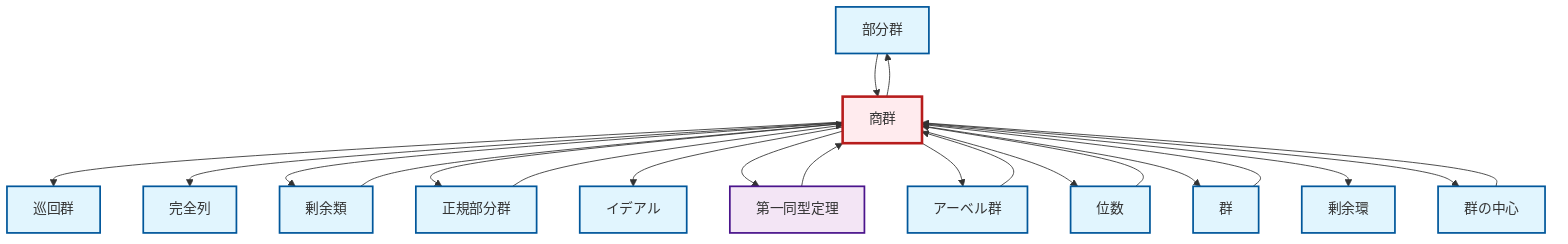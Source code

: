 graph TD
    classDef definition fill:#e1f5fe,stroke:#01579b,stroke-width:2px
    classDef theorem fill:#f3e5f5,stroke:#4a148c,stroke-width:2px
    classDef axiom fill:#fff3e0,stroke:#e65100,stroke-width:2px
    classDef example fill:#e8f5e9,stroke:#1b5e20,stroke-width:2px
    classDef current fill:#ffebee,stroke:#b71c1c,stroke-width:3px
    def-subgroup["部分群"]:::definition
    def-cyclic-group["巡回群"]:::definition
    thm-first-isomorphism["第一同型定理"]:::theorem
    def-ideal["イデアル"]:::definition
    def-abelian-group["アーベル群"]:::definition
    def-quotient-ring["剰余環"]:::definition
    def-coset["剰余類"]:::definition
    def-group["群"]:::definition
    def-center-of-group["群の中心"]:::definition
    def-quotient-group["商群"]:::definition
    def-exact-sequence["完全列"]:::definition
    def-order["位数"]:::definition
    def-normal-subgroup["正規部分群"]:::definition
    def-quotient-group --> def-cyclic-group
    def-quotient-group --> def-exact-sequence
    def-quotient-group --> def-coset
    def-subgroup --> def-quotient-group
    def-quotient-group --> def-normal-subgroup
    def-quotient-group --> def-ideal
    def-order --> def-quotient-group
    thm-first-isomorphism --> def-quotient-group
    def-group --> def-quotient-group
    def-quotient-group --> thm-first-isomorphism
    def-quotient-group --> def-abelian-group
    def-quotient-group --> def-subgroup
    def-coset --> def-quotient-group
    def-center-of-group --> def-quotient-group
    def-quotient-group --> def-order
    def-quotient-group --> def-group
    def-quotient-group --> def-quotient-ring
    def-quotient-group --> def-center-of-group
    def-abelian-group --> def-quotient-group
    def-normal-subgroup --> def-quotient-group
    class def-quotient-group current